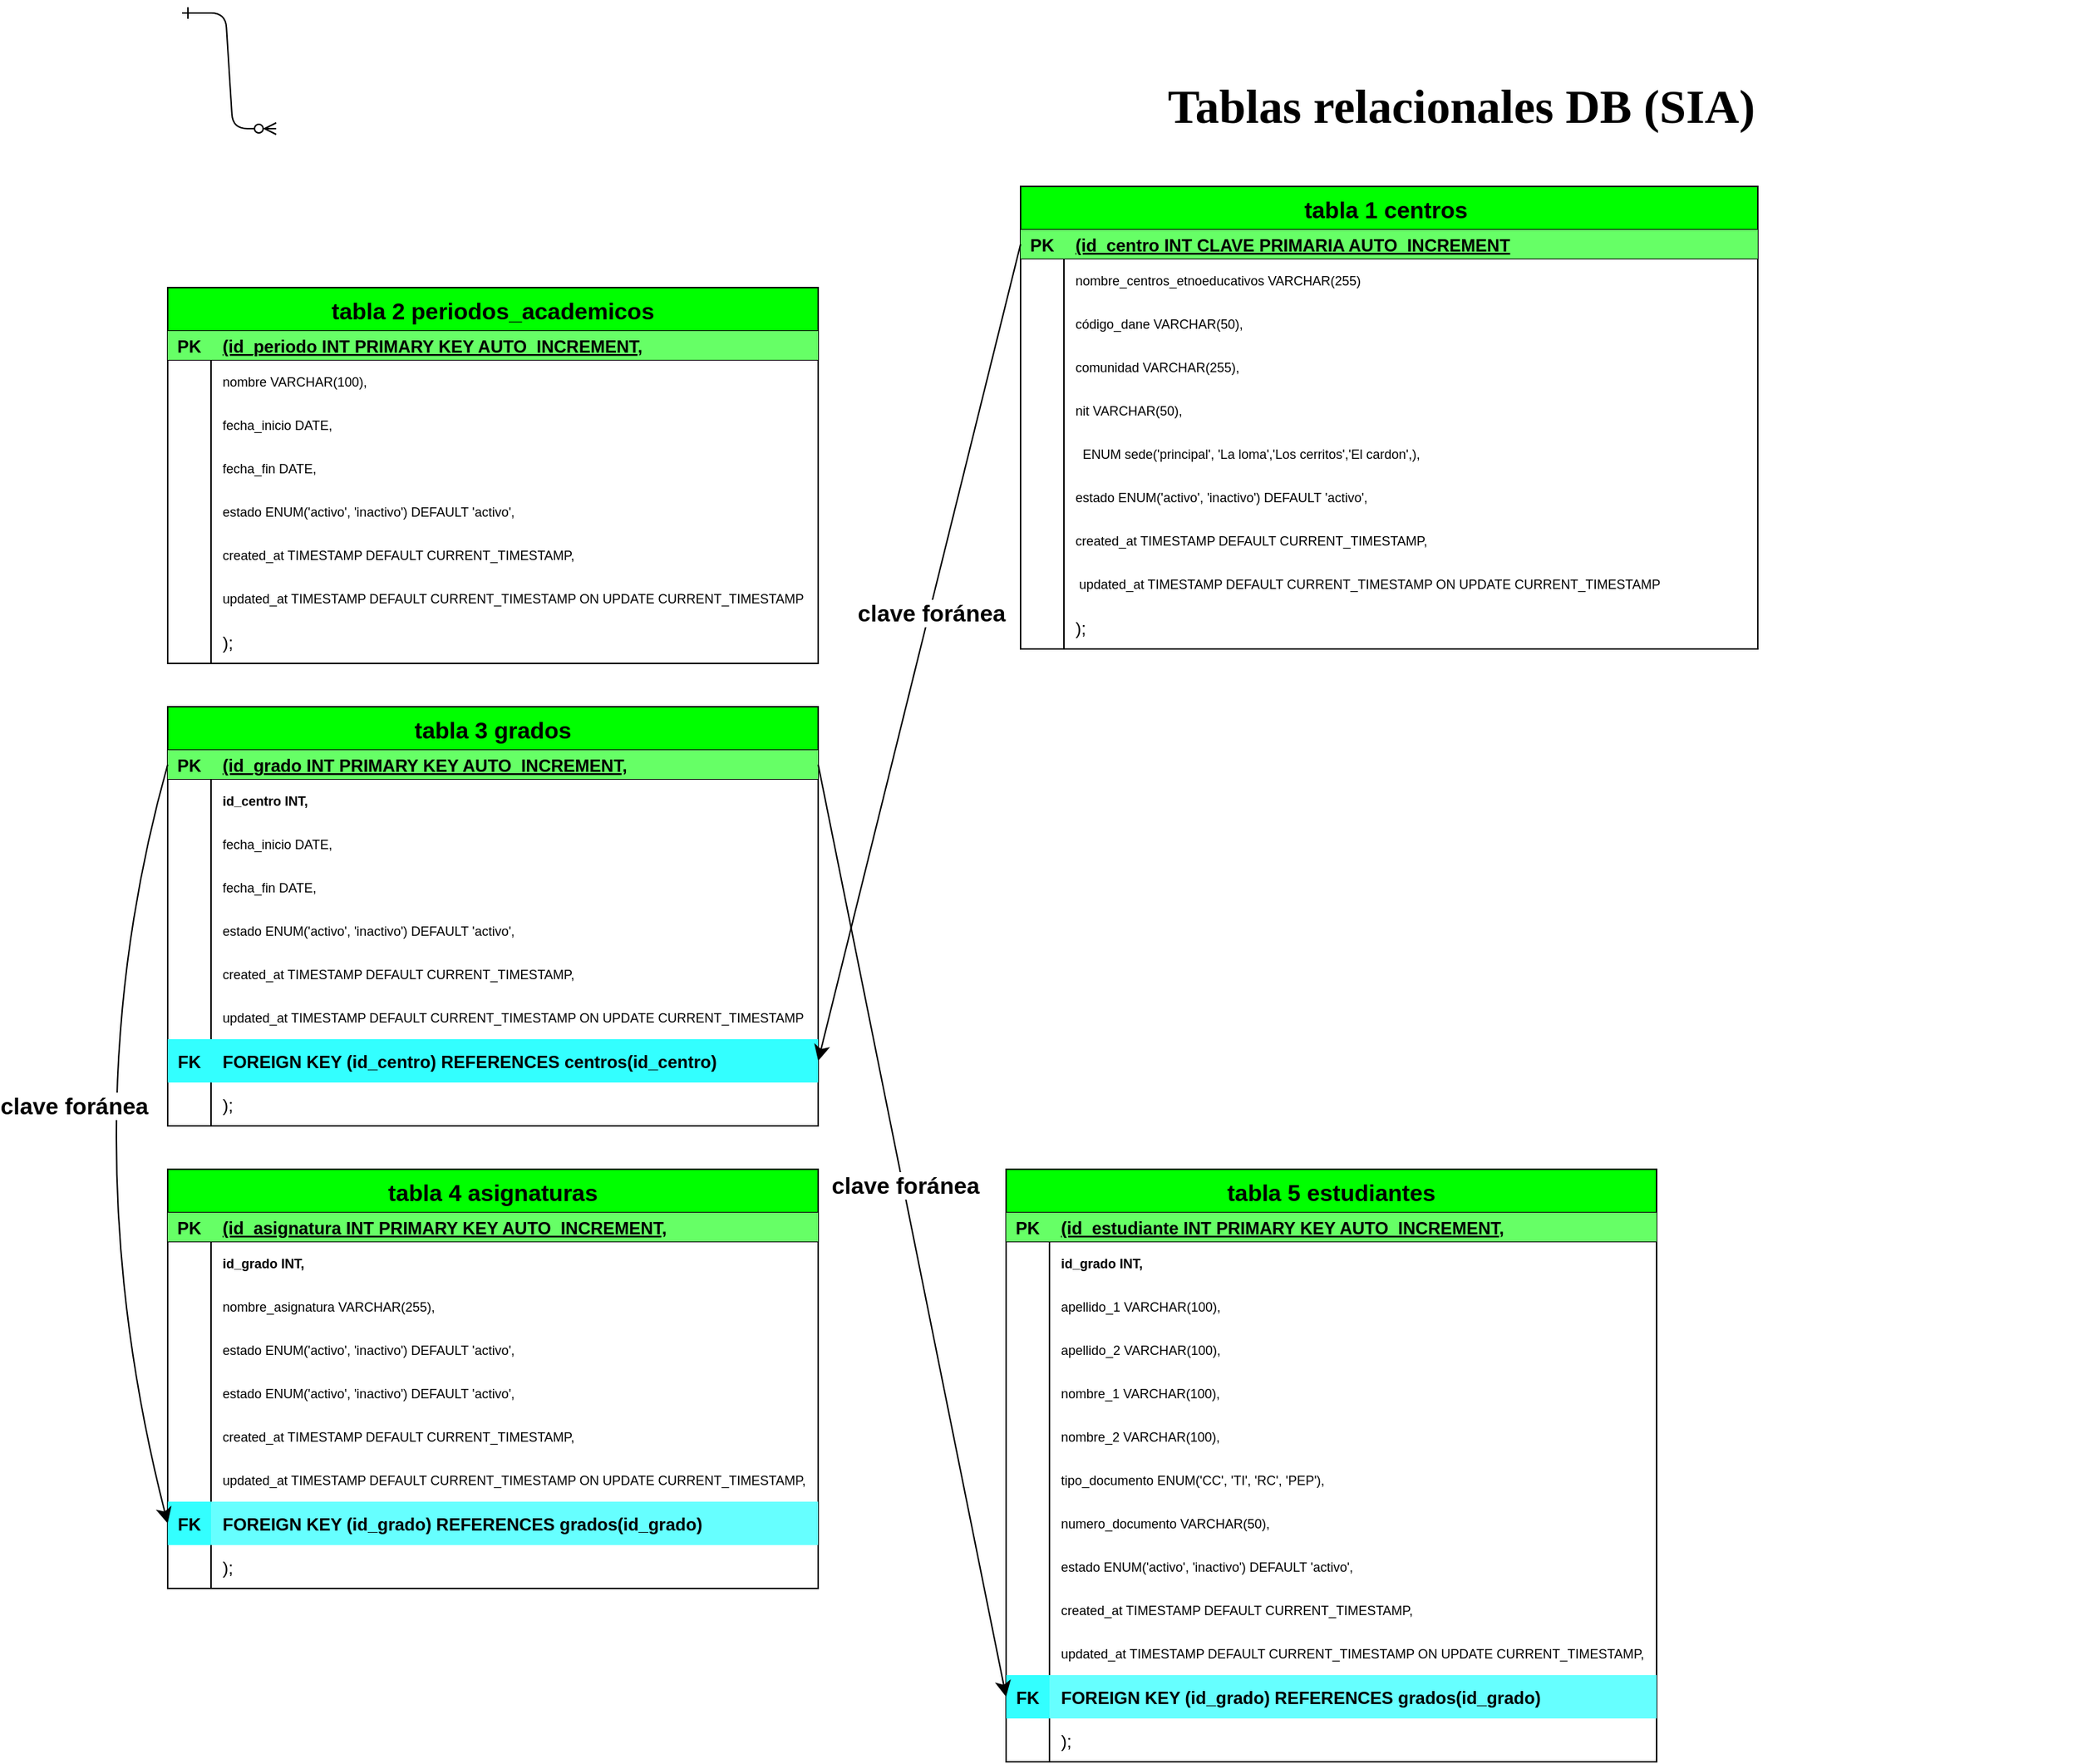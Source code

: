<mxfile version="26.0.10">
  <diagram id="R2lEEEUBdFMjLlhIrx00" name="Page-1">
    <mxGraphModel dx="2764" dy="1795" grid="1" gridSize="10" guides="1" tooltips="1" connect="1" arrows="1" fold="1" page="1" pageScale="1" pageWidth="1600" pageHeight="1200" math="0" shadow="0" extFonts="Permanent Marker^https://fonts.googleapis.com/css?family=Permanent+Marker">
      <root>
        <mxCell id="0" />
        <mxCell id="1" parent="0" />
        <mxCell id="C-vyLk0tnHw3VtMMgP7b-2" value="tabla 1 centros " style="shape=table;startSize=30;container=1;collapsible=1;childLayout=tableLayout;fixedRows=1;rowLines=0;fontStyle=1;align=center;resizeLast=1;fillColor=#00FF00;fontSize=16;" parent="1" vertex="1">
          <mxGeometry x="660" y="-1000" width="510" height="320" as="geometry" />
        </mxCell>
        <mxCell id="C-vyLk0tnHw3VtMMgP7b-3" value="" style="shape=partialRectangle;collapsible=0;dropTarget=0;pointerEvents=0;fillColor=none;points=[[0,0.5],[1,0.5]];portConstraint=eastwest;top=0;left=0;right=0;bottom=1;" parent="C-vyLk0tnHw3VtMMgP7b-2" vertex="1">
          <mxGeometry y="30" width="510" height="20" as="geometry" />
        </mxCell>
        <mxCell id="C-vyLk0tnHw3VtMMgP7b-4" value="PK" style="shape=partialRectangle;overflow=hidden;connectable=0;fillColor=#66FF66;top=0;left=0;bottom=0;right=0;fontStyle=1;" parent="C-vyLk0tnHw3VtMMgP7b-3" vertex="1">
          <mxGeometry width="30" height="20" as="geometry">
            <mxRectangle width="30" height="20" as="alternateBounds" />
          </mxGeometry>
        </mxCell>
        <mxCell id="C-vyLk0tnHw3VtMMgP7b-5" value="(id_centro INT CLAVE PRIMARIA AUTO_INCREMENT" style="shape=partialRectangle;overflow=hidden;connectable=0;fillColor=#66FF66;top=0;left=0;bottom=0;right=0;align=left;spacingLeft=6;fontStyle=5;fontSize=12;" parent="C-vyLk0tnHw3VtMMgP7b-3" vertex="1">
          <mxGeometry x="30" width="480" height="20" as="geometry">
            <mxRectangle width="480" height="20" as="alternateBounds" />
          </mxGeometry>
        </mxCell>
        <mxCell id="C-vyLk0tnHw3VtMMgP7b-6" value="" style="shape=partialRectangle;collapsible=0;dropTarget=0;pointerEvents=0;fillColor=none;points=[[0,0.5],[1,0.5]];portConstraint=eastwest;top=0;left=0;right=0;bottom=0;" parent="C-vyLk0tnHw3VtMMgP7b-2" vertex="1">
          <mxGeometry y="50" width="510" height="30" as="geometry" />
        </mxCell>
        <mxCell id="C-vyLk0tnHw3VtMMgP7b-7" value="" style="shape=partialRectangle;overflow=hidden;connectable=0;fillColor=none;top=0;left=0;bottom=0;right=0;" parent="C-vyLk0tnHw3VtMMgP7b-6" vertex="1">
          <mxGeometry width="30" height="30" as="geometry">
            <mxRectangle width="30" height="30" as="alternateBounds" />
          </mxGeometry>
        </mxCell>
        <mxCell id="C-vyLk0tnHw3VtMMgP7b-8" value="nombre_centros_etnoeducativos VARCHAR(255)" style="shape=partialRectangle;overflow=hidden;connectable=0;fillColor=none;top=0;left=0;bottom=0;right=0;align=left;spacingLeft=6;fontSize=9;" parent="C-vyLk0tnHw3VtMMgP7b-6" vertex="1">
          <mxGeometry x="30" width="480" height="30" as="geometry">
            <mxRectangle width="480" height="30" as="alternateBounds" />
          </mxGeometry>
        </mxCell>
        <mxCell id="C-vyLk0tnHw3VtMMgP7b-9" value="" style="shape=partialRectangle;collapsible=0;dropTarget=0;pointerEvents=0;fillColor=none;points=[[0,0.5],[1,0.5]];portConstraint=eastwest;top=0;left=0;right=0;bottom=0;" parent="C-vyLk0tnHw3VtMMgP7b-2" vertex="1">
          <mxGeometry y="80" width="510" height="30" as="geometry" />
        </mxCell>
        <mxCell id="C-vyLk0tnHw3VtMMgP7b-10" value="" style="shape=partialRectangle;overflow=hidden;connectable=0;fillColor=none;top=0;left=0;bottom=0;right=0;" parent="C-vyLk0tnHw3VtMMgP7b-9" vertex="1">
          <mxGeometry width="30" height="30" as="geometry">
            <mxRectangle width="30" height="30" as="alternateBounds" />
          </mxGeometry>
        </mxCell>
        <mxCell id="C-vyLk0tnHw3VtMMgP7b-11" value="código_dane VARCHAR(50)," style="shape=partialRectangle;overflow=hidden;connectable=0;fillColor=none;top=0;left=0;bottom=0;right=0;align=left;spacingLeft=6;fontSize=9;" parent="C-vyLk0tnHw3VtMMgP7b-9" vertex="1">
          <mxGeometry x="30" width="480" height="30" as="geometry">
            <mxRectangle width="480" height="30" as="alternateBounds" />
          </mxGeometry>
        </mxCell>
        <mxCell id="NoBx2cW54jUseg5PgKrj-10" value="" style="shape=partialRectangle;collapsible=0;dropTarget=0;pointerEvents=0;fillColor=none;points=[[0,0.5],[1,0.5]];portConstraint=eastwest;top=0;left=0;right=0;bottom=0;" vertex="1" parent="C-vyLk0tnHw3VtMMgP7b-2">
          <mxGeometry y="110" width="510" height="30" as="geometry" />
        </mxCell>
        <mxCell id="NoBx2cW54jUseg5PgKrj-11" value="" style="shape=partialRectangle;overflow=hidden;connectable=0;fillColor=none;top=0;left=0;bottom=0;right=0;" vertex="1" parent="NoBx2cW54jUseg5PgKrj-10">
          <mxGeometry width="30" height="30" as="geometry">
            <mxRectangle width="30" height="30" as="alternateBounds" />
          </mxGeometry>
        </mxCell>
        <mxCell id="NoBx2cW54jUseg5PgKrj-12" value="comunidad VARCHAR(255)," style="shape=partialRectangle;overflow=hidden;connectable=0;fillColor=none;top=0;left=0;bottom=0;right=0;align=left;spacingLeft=6;fontSize=9;" vertex="1" parent="NoBx2cW54jUseg5PgKrj-10">
          <mxGeometry x="30" width="480" height="30" as="geometry">
            <mxRectangle width="480" height="30" as="alternateBounds" />
          </mxGeometry>
        </mxCell>
        <mxCell id="NoBx2cW54jUseg5PgKrj-35" value="" style="shape=partialRectangle;collapsible=0;dropTarget=0;pointerEvents=0;fillColor=none;points=[[0,0.5],[1,0.5]];portConstraint=eastwest;top=0;left=0;right=0;bottom=0;" vertex="1" parent="C-vyLk0tnHw3VtMMgP7b-2">
          <mxGeometry y="140" width="510" height="30" as="geometry" />
        </mxCell>
        <mxCell id="NoBx2cW54jUseg5PgKrj-36" value="" style="shape=partialRectangle;overflow=hidden;connectable=0;fillColor=none;top=0;left=0;bottom=0;right=0;" vertex="1" parent="NoBx2cW54jUseg5PgKrj-35">
          <mxGeometry width="30" height="30" as="geometry">
            <mxRectangle width="30" height="30" as="alternateBounds" />
          </mxGeometry>
        </mxCell>
        <mxCell id="NoBx2cW54jUseg5PgKrj-37" value="nit VARCHAR(50)," style="shape=partialRectangle;overflow=hidden;connectable=0;fillColor=none;top=0;left=0;bottom=0;right=0;align=left;spacingLeft=6;fontSize=9;" vertex="1" parent="NoBx2cW54jUseg5PgKrj-35">
          <mxGeometry x="30" width="480" height="30" as="geometry">
            <mxRectangle width="480" height="30" as="alternateBounds" />
          </mxGeometry>
        </mxCell>
        <mxCell id="NoBx2cW54jUseg5PgKrj-38" value="" style="shape=partialRectangle;collapsible=0;dropTarget=0;pointerEvents=0;fillColor=none;points=[[0,0.5],[1,0.5]];portConstraint=eastwest;top=0;left=0;right=0;bottom=0;" vertex="1" parent="C-vyLk0tnHw3VtMMgP7b-2">
          <mxGeometry y="170" width="510" height="30" as="geometry" />
        </mxCell>
        <mxCell id="NoBx2cW54jUseg5PgKrj-39" value="" style="shape=partialRectangle;overflow=hidden;connectable=0;fillColor=none;top=0;left=0;bottom=0;right=0;" vertex="1" parent="NoBx2cW54jUseg5PgKrj-38">
          <mxGeometry width="30" height="30" as="geometry">
            <mxRectangle width="30" height="30" as="alternateBounds" />
          </mxGeometry>
        </mxCell>
        <mxCell id="NoBx2cW54jUseg5PgKrj-40" value="  ENUM sede(&#39;principal&#39;, &#39;La loma&#39;,&#39;Los cerritos&#39;,&#39;El cardon&#39;,)," style="shape=partialRectangle;overflow=hidden;connectable=0;fillColor=none;top=0;left=0;bottom=0;right=0;align=left;spacingLeft=6;fontSize=9;" vertex="1" parent="NoBx2cW54jUseg5PgKrj-38">
          <mxGeometry x="30" width="480" height="30" as="geometry">
            <mxRectangle width="480" height="30" as="alternateBounds" />
          </mxGeometry>
        </mxCell>
        <mxCell id="NoBx2cW54jUseg5PgKrj-69" value="" style="shape=partialRectangle;collapsible=0;dropTarget=0;pointerEvents=0;fillColor=none;points=[[0,0.5],[1,0.5]];portConstraint=eastwest;top=0;left=0;right=0;bottom=0;" vertex="1" parent="C-vyLk0tnHw3VtMMgP7b-2">
          <mxGeometry y="200" width="510" height="30" as="geometry" />
        </mxCell>
        <mxCell id="NoBx2cW54jUseg5PgKrj-70" value="" style="shape=partialRectangle;overflow=hidden;connectable=0;fillColor=none;top=0;left=0;bottom=0;right=0;" vertex="1" parent="NoBx2cW54jUseg5PgKrj-69">
          <mxGeometry width="30" height="30" as="geometry">
            <mxRectangle width="30" height="30" as="alternateBounds" />
          </mxGeometry>
        </mxCell>
        <mxCell id="NoBx2cW54jUseg5PgKrj-71" value="estado ENUM(&#39;activo&#39;, &#39;inactivo&#39;) DEFAULT &#39;activo&#39;," style="shape=partialRectangle;overflow=hidden;connectable=0;fillColor=none;top=0;left=0;bottom=0;right=0;align=left;spacingLeft=6;fontSize=9;" vertex="1" parent="NoBx2cW54jUseg5PgKrj-69">
          <mxGeometry x="30" width="480" height="30" as="geometry">
            <mxRectangle width="480" height="30" as="alternateBounds" />
          </mxGeometry>
        </mxCell>
        <mxCell id="NoBx2cW54jUseg5PgKrj-72" value="" style="shape=partialRectangle;collapsible=0;dropTarget=0;pointerEvents=0;fillColor=none;points=[[0,0.5],[1,0.5]];portConstraint=eastwest;top=0;left=0;right=0;bottom=0;" vertex="1" parent="C-vyLk0tnHw3VtMMgP7b-2">
          <mxGeometry y="230" width="510" height="30" as="geometry" />
        </mxCell>
        <mxCell id="NoBx2cW54jUseg5PgKrj-73" value="" style="shape=partialRectangle;overflow=hidden;connectable=0;fillColor=none;top=0;left=0;bottom=0;right=0;" vertex="1" parent="NoBx2cW54jUseg5PgKrj-72">
          <mxGeometry width="30" height="30" as="geometry">
            <mxRectangle width="30" height="30" as="alternateBounds" />
          </mxGeometry>
        </mxCell>
        <mxCell id="NoBx2cW54jUseg5PgKrj-74" value="created_at TIMESTAMP DEFAULT CURRENT_TIMESTAMP," style="shape=partialRectangle;overflow=hidden;connectable=0;fillColor=none;top=0;left=0;bottom=0;right=0;align=left;spacingLeft=6;fontSize=9;" vertex="1" parent="NoBx2cW54jUseg5PgKrj-72">
          <mxGeometry x="30" width="480" height="30" as="geometry">
            <mxRectangle width="480" height="30" as="alternateBounds" />
          </mxGeometry>
        </mxCell>
        <mxCell id="NoBx2cW54jUseg5PgKrj-100" value="" style="shape=partialRectangle;collapsible=0;dropTarget=0;pointerEvents=0;fillColor=none;points=[[0,0.5],[1,0.5]];portConstraint=eastwest;top=0;left=0;right=0;bottom=0;" vertex="1" parent="C-vyLk0tnHw3VtMMgP7b-2">
          <mxGeometry y="260" width="510" height="30" as="geometry" />
        </mxCell>
        <mxCell id="NoBx2cW54jUseg5PgKrj-101" value="" style="shape=partialRectangle;overflow=hidden;connectable=0;fillColor=none;top=0;left=0;bottom=0;right=0;" vertex="1" parent="NoBx2cW54jUseg5PgKrj-100">
          <mxGeometry width="30" height="30" as="geometry">
            <mxRectangle width="30" height="30" as="alternateBounds" />
          </mxGeometry>
        </mxCell>
        <mxCell id="NoBx2cW54jUseg5PgKrj-102" value=" updated_at TIMESTAMP DEFAULT CURRENT_TIMESTAMP ON UPDATE CURRENT_TIMESTAMP" style="shape=partialRectangle;overflow=hidden;connectable=0;fillColor=none;top=0;left=0;bottom=0;right=0;align=left;spacingLeft=6;fontSize=9;" vertex="1" parent="NoBx2cW54jUseg5PgKrj-100">
          <mxGeometry x="30" width="480" height="30" as="geometry">
            <mxRectangle width="480" height="30" as="alternateBounds" />
          </mxGeometry>
        </mxCell>
        <mxCell id="NoBx2cW54jUseg5PgKrj-103" value="" style="shape=partialRectangle;collapsible=0;dropTarget=0;pointerEvents=0;fillColor=none;points=[[0,0.5],[1,0.5]];portConstraint=eastwest;top=0;left=0;right=0;bottom=0;" vertex="1" parent="C-vyLk0tnHw3VtMMgP7b-2">
          <mxGeometry y="290" width="510" height="30" as="geometry" />
        </mxCell>
        <mxCell id="NoBx2cW54jUseg5PgKrj-104" value="" style="shape=partialRectangle;overflow=hidden;connectable=0;fillColor=none;top=0;left=0;bottom=0;right=0;" vertex="1" parent="NoBx2cW54jUseg5PgKrj-103">
          <mxGeometry width="30" height="30" as="geometry">
            <mxRectangle width="30" height="30" as="alternateBounds" />
          </mxGeometry>
        </mxCell>
        <mxCell id="NoBx2cW54jUseg5PgKrj-105" value=");" style="shape=partialRectangle;overflow=hidden;connectable=0;fillColor=none;top=0;left=0;bottom=0;right=0;align=left;spacingLeft=6;" vertex="1" parent="NoBx2cW54jUseg5PgKrj-103">
          <mxGeometry x="30" width="480" height="30" as="geometry">
            <mxRectangle width="480" height="30" as="alternateBounds" />
          </mxGeometry>
        </mxCell>
        <mxCell id="O3pkYDSwcGxi5RcwleLZ-1" value="&lt;b&gt;&lt;font face=&quot;Times New Roman&quot; style=&quot;font-size: 33px;&quot;&gt;Tablas relacionales DB (SIA)&lt;/font&gt;&lt;/b&gt;" style="text;html=1;align=center;verticalAlign=middle;whiteSpace=wrap;rounded=0;" parent="1" vertex="1">
          <mxGeometry x="540" y="-1070" width="850" height="30" as="geometry" />
        </mxCell>
        <mxCell id="NoBx2cW54jUseg5PgKrj-106" value="tabla 2 periodos_academicos" style="shape=table;startSize=30;container=1;collapsible=1;childLayout=tableLayout;fixedRows=1;rowLines=0;fontStyle=1;align=center;resizeLast=1;fillColor=#00FF00;fontSize=16;" vertex="1" parent="1">
          <mxGeometry x="70" y="-930" width="450" height="260" as="geometry" />
        </mxCell>
        <mxCell id="NoBx2cW54jUseg5PgKrj-107" value="" style="shape=partialRectangle;collapsible=0;dropTarget=0;pointerEvents=0;fillColor=none;points=[[0,0.5],[1,0.5]];portConstraint=eastwest;top=0;left=0;right=0;bottom=1;" vertex="1" parent="NoBx2cW54jUseg5PgKrj-106">
          <mxGeometry y="30" width="450" height="20" as="geometry" />
        </mxCell>
        <mxCell id="NoBx2cW54jUseg5PgKrj-108" value="PK" style="shape=partialRectangle;overflow=hidden;connectable=0;fillColor=#66FF66;top=0;left=0;bottom=0;right=0;fontStyle=1;" vertex="1" parent="NoBx2cW54jUseg5PgKrj-107">
          <mxGeometry width="30" height="20" as="geometry">
            <mxRectangle width="30" height="20" as="alternateBounds" />
          </mxGeometry>
        </mxCell>
        <mxCell id="NoBx2cW54jUseg5PgKrj-109" value="(id_periodo INT PRIMARY KEY AUTO_INCREMENT," style="shape=partialRectangle;overflow=hidden;connectable=0;fillColor=#66FF66;top=0;left=0;bottom=0;right=0;align=left;spacingLeft=6;fontStyle=5;fontSize=12;" vertex="1" parent="NoBx2cW54jUseg5PgKrj-107">
          <mxGeometry x="30" width="420" height="20" as="geometry">
            <mxRectangle width="420" height="20" as="alternateBounds" />
          </mxGeometry>
        </mxCell>
        <mxCell id="NoBx2cW54jUseg5PgKrj-110" value="" style="shape=partialRectangle;collapsible=0;dropTarget=0;pointerEvents=0;fillColor=none;points=[[0,0.5],[1,0.5]];portConstraint=eastwest;top=0;left=0;right=0;bottom=0;" vertex="1" parent="NoBx2cW54jUseg5PgKrj-106">
          <mxGeometry y="50" width="450" height="30" as="geometry" />
        </mxCell>
        <mxCell id="NoBx2cW54jUseg5PgKrj-111" value="" style="shape=partialRectangle;overflow=hidden;connectable=0;fillColor=none;top=0;left=0;bottom=0;right=0;" vertex="1" parent="NoBx2cW54jUseg5PgKrj-110">
          <mxGeometry width="30" height="30" as="geometry">
            <mxRectangle width="30" height="30" as="alternateBounds" />
          </mxGeometry>
        </mxCell>
        <mxCell id="NoBx2cW54jUseg5PgKrj-112" value="nombre VARCHAR(100)," style="shape=partialRectangle;overflow=hidden;connectable=0;fillColor=none;top=0;left=0;bottom=0;right=0;align=left;spacingLeft=6;fontSize=9;" vertex="1" parent="NoBx2cW54jUseg5PgKrj-110">
          <mxGeometry x="30" width="420" height="30" as="geometry">
            <mxRectangle width="420" height="30" as="alternateBounds" />
          </mxGeometry>
        </mxCell>
        <mxCell id="NoBx2cW54jUseg5PgKrj-113" value="" style="shape=partialRectangle;collapsible=0;dropTarget=0;pointerEvents=0;fillColor=none;points=[[0,0.5],[1,0.5]];portConstraint=eastwest;top=0;left=0;right=0;bottom=0;" vertex="1" parent="NoBx2cW54jUseg5PgKrj-106">
          <mxGeometry y="80" width="450" height="30" as="geometry" />
        </mxCell>
        <mxCell id="NoBx2cW54jUseg5PgKrj-114" value="" style="shape=partialRectangle;overflow=hidden;connectable=0;fillColor=none;top=0;left=0;bottom=0;right=0;" vertex="1" parent="NoBx2cW54jUseg5PgKrj-113">
          <mxGeometry width="30" height="30" as="geometry">
            <mxRectangle width="30" height="30" as="alternateBounds" />
          </mxGeometry>
        </mxCell>
        <mxCell id="NoBx2cW54jUseg5PgKrj-115" value="fecha_inicio DATE," style="shape=partialRectangle;overflow=hidden;connectable=0;fillColor=none;top=0;left=0;bottom=0;right=0;align=left;spacingLeft=6;fontSize=9;" vertex="1" parent="NoBx2cW54jUseg5PgKrj-113">
          <mxGeometry x="30" width="420" height="30" as="geometry">
            <mxRectangle width="420" height="30" as="alternateBounds" />
          </mxGeometry>
        </mxCell>
        <mxCell id="NoBx2cW54jUseg5PgKrj-116" value="" style="shape=partialRectangle;collapsible=0;dropTarget=0;pointerEvents=0;fillColor=none;points=[[0,0.5],[1,0.5]];portConstraint=eastwest;top=0;left=0;right=0;bottom=0;" vertex="1" parent="NoBx2cW54jUseg5PgKrj-106">
          <mxGeometry y="110" width="450" height="30" as="geometry" />
        </mxCell>
        <mxCell id="NoBx2cW54jUseg5PgKrj-117" value="" style="shape=partialRectangle;overflow=hidden;connectable=0;fillColor=none;top=0;left=0;bottom=0;right=0;" vertex="1" parent="NoBx2cW54jUseg5PgKrj-116">
          <mxGeometry width="30" height="30" as="geometry">
            <mxRectangle width="30" height="30" as="alternateBounds" />
          </mxGeometry>
        </mxCell>
        <mxCell id="NoBx2cW54jUseg5PgKrj-118" value="fecha_fin DATE," style="shape=partialRectangle;overflow=hidden;connectable=0;fillColor=none;top=0;left=0;bottom=0;right=0;align=left;spacingLeft=6;fontSize=9;" vertex="1" parent="NoBx2cW54jUseg5PgKrj-116">
          <mxGeometry x="30" width="420" height="30" as="geometry">
            <mxRectangle width="420" height="30" as="alternateBounds" />
          </mxGeometry>
        </mxCell>
        <mxCell id="NoBx2cW54jUseg5PgKrj-119" value="" style="shape=partialRectangle;collapsible=0;dropTarget=0;pointerEvents=0;fillColor=none;points=[[0,0.5],[1,0.5]];portConstraint=eastwest;top=0;left=0;right=0;bottom=0;" vertex="1" parent="NoBx2cW54jUseg5PgKrj-106">
          <mxGeometry y="140" width="450" height="30" as="geometry" />
        </mxCell>
        <mxCell id="NoBx2cW54jUseg5PgKrj-120" value="" style="shape=partialRectangle;overflow=hidden;connectable=0;fillColor=none;top=0;left=0;bottom=0;right=0;" vertex="1" parent="NoBx2cW54jUseg5PgKrj-119">
          <mxGeometry width="30" height="30" as="geometry">
            <mxRectangle width="30" height="30" as="alternateBounds" />
          </mxGeometry>
        </mxCell>
        <mxCell id="NoBx2cW54jUseg5PgKrj-121" value="estado ENUM(&#39;activo&#39;, &#39;inactivo&#39;) DEFAULT &#39;activo&#39;," style="shape=partialRectangle;overflow=hidden;connectable=0;fillColor=none;top=0;left=0;bottom=0;right=0;align=left;spacingLeft=6;fontSize=9;" vertex="1" parent="NoBx2cW54jUseg5PgKrj-119">
          <mxGeometry x="30" width="420" height="30" as="geometry">
            <mxRectangle width="420" height="30" as="alternateBounds" />
          </mxGeometry>
        </mxCell>
        <mxCell id="NoBx2cW54jUseg5PgKrj-122" value="" style="shape=partialRectangle;collapsible=0;dropTarget=0;pointerEvents=0;fillColor=none;points=[[0,0.5],[1,0.5]];portConstraint=eastwest;top=0;left=0;right=0;bottom=0;" vertex="1" parent="NoBx2cW54jUseg5PgKrj-106">
          <mxGeometry y="170" width="450" height="30" as="geometry" />
        </mxCell>
        <mxCell id="NoBx2cW54jUseg5PgKrj-123" value="" style="shape=partialRectangle;overflow=hidden;connectable=0;fillColor=none;top=0;left=0;bottom=0;right=0;" vertex="1" parent="NoBx2cW54jUseg5PgKrj-122">
          <mxGeometry width="30" height="30" as="geometry">
            <mxRectangle width="30" height="30" as="alternateBounds" />
          </mxGeometry>
        </mxCell>
        <mxCell id="NoBx2cW54jUseg5PgKrj-124" value="created_at TIMESTAMP DEFAULT CURRENT_TIMESTAMP," style="shape=partialRectangle;overflow=hidden;connectable=0;fillColor=none;top=0;left=0;bottom=0;right=0;align=left;spacingLeft=6;fontSize=9;" vertex="1" parent="NoBx2cW54jUseg5PgKrj-122">
          <mxGeometry x="30" width="420" height="30" as="geometry">
            <mxRectangle width="420" height="30" as="alternateBounds" />
          </mxGeometry>
        </mxCell>
        <mxCell id="NoBx2cW54jUseg5PgKrj-125" value="" style="shape=partialRectangle;collapsible=0;dropTarget=0;pointerEvents=0;fillColor=none;points=[[0,0.5],[1,0.5]];portConstraint=eastwest;top=0;left=0;right=0;bottom=0;" vertex="1" parent="NoBx2cW54jUseg5PgKrj-106">
          <mxGeometry y="200" width="450" height="30" as="geometry" />
        </mxCell>
        <mxCell id="NoBx2cW54jUseg5PgKrj-126" value="" style="shape=partialRectangle;overflow=hidden;connectable=0;fillColor=none;top=0;left=0;bottom=0;right=0;" vertex="1" parent="NoBx2cW54jUseg5PgKrj-125">
          <mxGeometry width="30" height="30" as="geometry">
            <mxRectangle width="30" height="30" as="alternateBounds" />
          </mxGeometry>
        </mxCell>
        <mxCell id="NoBx2cW54jUseg5PgKrj-127" value="updated_at TIMESTAMP DEFAULT CURRENT_TIMESTAMP ON UPDATE CURRENT_TIMESTAMP" style="shape=partialRectangle;overflow=hidden;connectable=0;fillColor=none;top=0;left=0;bottom=0;right=0;align=left;spacingLeft=6;fontSize=9;" vertex="1" parent="NoBx2cW54jUseg5PgKrj-125">
          <mxGeometry x="30" width="420" height="30" as="geometry">
            <mxRectangle width="420" height="30" as="alternateBounds" />
          </mxGeometry>
        </mxCell>
        <mxCell id="NoBx2cW54jUseg5PgKrj-134" value="" style="shape=partialRectangle;collapsible=0;dropTarget=0;pointerEvents=0;fillColor=none;points=[[0,0.5],[1,0.5]];portConstraint=eastwest;top=0;left=0;right=0;bottom=0;" vertex="1" parent="NoBx2cW54jUseg5PgKrj-106">
          <mxGeometry y="230" width="450" height="30" as="geometry" />
        </mxCell>
        <mxCell id="NoBx2cW54jUseg5PgKrj-135" value="" style="shape=partialRectangle;overflow=hidden;connectable=0;fillColor=none;top=0;left=0;bottom=0;right=0;" vertex="1" parent="NoBx2cW54jUseg5PgKrj-134">
          <mxGeometry width="30" height="30" as="geometry">
            <mxRectangle width="30" height="30" as="alternateBounds" />
          </mxGeometry>
        </mxCell>
        <mxCell id="NoBx2cW54jUseg5PgKrj-136" value=");" style="shape=partialRectangle;overflow=hidden;connectable=0;fillColor=none;top=0;left=0;bottom=0;right=0;align=left;spacingLeft=6;" vertex="1" parent="NoBx2cW54jUseg5PgKrj-134">
          <mxGeometry x="30" width="420" height="30" as="geometry">
            <mxRectangle width="420" height="30" as="alternateBounds" />
          </mxGeometry>
        </mxCell>
        <mxCell id="NoBx2cW54jUseg5PgKrj-144" style="edgeStyle=entityRelationEdgeStyle;endArrow=ERzeroToMany;startArrow=ERone;endFill=1;startFill=0;" edge="1" parent="1">
          <mxGeometry relative="1" as="geometry">
            <mxPoint x="80" y="-1120" as="sourcePoint" />
            <mxPoint x="145.05" y="-1040" as="targetPoint" />
            <Array as="points">
              <mxPoint x="35.05" y="-1149.13" />
              <mxPoint x="-74.95" y="-1009.13" />
              <mxPoint x="-24.95" y="-1079.13" />
              <mxPoint x="-24.95" y="-1059.13" />
              <mxPoint x="-24.95" y="-1119.13" />
              <mxPoint x="-84.95" y="-949.43" />
            </Array>
          </mxGeometry>
        </mxCell>
        <mxCell id="NoBx2cW54jUseg5PgKrj-149" value="tabla 3 grados" style="shape=table;startSize=30;container=1;collapsible=1;childLayout=tableLayout;fixedRows=1;rowLines=0;fontStyle=1;align=center;resizeLast=1;fillColor=#00FF00;fontSize=16;" vertex="1" parent="1">
          <mxGeometry x="70" y="-640" width="450" height="290" as="geometry" />
        </mxCell>
        <mxCell id="NoBx2cW54jUseg5PgKrj-150" value="" style="shape=partialRectangle;collapsible=0;dropTarget=0;pointerEvents=0;fillColor=none;points=[[0,0.5],[1,0.5]];portConstraint=eastwest;top=0;left=0;right=0;bottom=1;" vertex="1" parent="NoBx2cW54jUseg5PgKrj-149">
          <mxGeometry y="30" width="450" height="20" as="geometry" />
        </mxCell>
        <mxCell id="NoBx2cW54jUseg5PgKrj-151" value="PK" style="shape=partialRectangle;overflow=hidden;connectable=0;fillColor=#66FF66;top=0;left=0;bottom=0;right=0;fontStyle=1;" vertex="1" parent="NoBx2cW54jUseg5PgKrj-150">
          <mxGeometry width="30" height="20" as="geometry">
            <mxRectangle width="30" height="20" as="alternateBounds" />
          </mxGeometry>
        </mxCell>
        <mxCell id="NoBx2cW54jUseg5PgKrj-152" value="(id_grado INT PRIMARY KEY AUTO_INCREMENT," style="shape=partialRectangle;overflow=hidden;connectable=0;fillColor=#66FF66;top=0;left=0;bottom=0;right=0;align=left;spacingLeft=6;fontStyle=5;fontSize=12;" vertex="1" parent="NoBx2cW54jUseg5PgKrj-150">
          <mxGeometry x="30" width="420" height="20" as="geometry">
            <mxRectangle width="420" height="20" as="alternateBounds" />
          </mxGeometry>
        </mxCell>
        <mxCell id="NoBx2cW54jUseg5PgKrj-153" value="" style="shape=partialRectangle;collapsible=0;dropTarget=0;pointerEvents=0;fillColor=none;points=[[0,0.5],[1,0.5]];portConstraint=eastwest;top=0;left=0;right=0;bottom=0;" vertex="1" parent="NoBx2cW54jUseg5PgKrj-149">
          <mxGeometry y="50" width="450" height="30" as="geometry" />
        </mxCell>
        <mxCell id="NoBx2cW54jUseg5PgKrj-154" value="" style="shape=partialRectangle;overflow=hidden;connectable=0;fillColor=none;top=0;left=0;bottom=0;right=0;strokeColor=#000000;fontStyle=1" vertex="1" parent="NoBx2cW54jUseg5PgKrj-153">
          <mxGeometry width="30" height="30" as="geometry">
            <mxRectangle width="30" height="30" as="alternateBounds" />
          </mxGeometry>
        </mxCell>
        <mxCell id="NoBx2cW54jUseg5PgKrj-155" value="id_centro INT," style="shape=partialRectangle;overflow=hidden;connectable=0;fillColor=none;top=0;left=0;bottom=0;right=0;align=left;spacingLeft=6;fontSize=9;fontStyle=1" vertex="1" parent="NoBx2cW54jUseg5PgKrj-153">
          <mxGeometry x="30" width="420" height="30" as="geometry">
            <mxRectangle width="420" height="30" as="alternateBounds" />
          </mxGeometry>
        </mxCell>
        <mxCell id="NoBx2cW54jUseg5PgKrj-156" value="" style="shape=partialRectangle;collapsible=0;dropTarget=0;pointerEvents=0;fillColor=none;points=[[0,0.5],[1,0.5]];portConstraint=eastwest;top=0;left=0;right=0;bottom=0;" vertex="1" parent="NoBx2cW54jUseg5PgKrj-149">
          <mxGeometry y="80" width="450" height="30" as="geometry" />
        </mxCell>
        <mxCell id="NoBx2cW54jUseg5PgKrj-157" value="" style="shape=partialRectangle;overflow=hidden;connectable=0;fillColor=none;top=0;left=0;bottom=0;right=0;" vertex="1" parent="NoBx2cW54jUseg5PgKrj-156">
          <mxGeometry width="30" height="30" as="geometry">
            <mxRectangle width="30" height="30" as="alternateBounds" />
          </mxGeometry>
        </mxCell>
        <mxCell id="NoBx2cW54jUseg5PgKrj-158" value="fecha_inicio DATE," style="shape=partialRectangle;overflow=hidden;connectable=0;fillColor=none;top=0;left=0;bottom=0;right=0;align=left;spacingLeft=6;fontSize=9;" vertex="1" parent="NoBx2cW54jUseg5PgKrj-156">
          <mxGeometry x="30" width="420" height="30" as="geometry">
            <mxRectangle width="420" height="30" as="alternateBounds" />
          </mxGeometry>
        </mxCell>
        <mxCell id="NoBx2cW54jUseg5PgKrj-159" value="" style="shape=partialRectangle;collapsible=0;dropTarget=0;pointerEvents=0;fillColor=none;points=[[0,0.5],[1,0.5]];portConstraint=eastwest;top=0;left=0;right=0;bottom=0;" vertex="1" parent="NoBx2cW54jUseg5PgKrj-149">
          <mxGeometry y="110" width="450" height="30" as="geometry" />
        </mxCell>
        <mxCell id="NoBx2cW54jUseg5PgKrj-160" value="" style="shape=partialRectangle;overflow=hidden;connectable=0;fillColor=none;top=0;left=0;bottom=0;right=0;" vertex="1" parent="NoBx2cW54jUseg5PgKrj-159">
          <mxGeometry width="30" height="30" as="geometry">
            <mxRectangle width="30" height="30" as="alternateBounds" />
          </mxGeometry>
        </mxCell>
        <mxCell id="NoBx2cW54jUseg5PgKrj-161" value="fecha_fin DATE," style="shape=partialRectangle;overflow=hidden;connectable=0;fillColor=none;top=0;left=0;bottom=0;right=0;align=left;spacingLeft=6;fontSize=9;" vertex="1" parent="NoBx2cW54jUseg5PgKrj-159">
          <mxGeometry x="30" width="420" height="30" as="geometry">
            <mxRectangle width="420" height="30" as="alternateBounds" />
          </mxGeometry>
        </mxCell>
        <mxCell id="NoBx2cW54jUseg5PgKrj-162" value="" style="shape=partialRectangle;collapsible=0;dropTarget=0;pointerEvents=0;fillColor=none;points=[[0,0.5],[1,0.5]];portConstraint=eastwest;top=0;left=0;right=0;bottom=0;" vertex="1" parent="NoBx2cW54jUseg5PgKrj-149">
          <mxGeometry y="140" width="450" height="30" as="geometry" />
        </mxCell>
        <mxCell id="NoBx2cW54jUseg5PgKrj-163" value="" style="shape=partialRectangle;overflow=hidden;connectable=0;fillColor=none;top=0;left=0;bottom=0;right=0;" vertex="1" parent="NoBx2cW54jUseg5PgKrj-162">
          <mxGeometry width="30" height="30" as="geometry">
            <mxRectangle width="30" height="30" as="alternateBounds" />
          </mxGeometry>
        </mxCell>
        <mxCell id="NoBx2cW54jUseg5PgKrj-164" value="estado ENUM(&#39;activo&#39;, &#39;inactivo&#39;) DEFAULT &#39;activo&#39;," style="shape=partialRectangle;overflow=hidden;connectable=0;fillColor=none;top=0;left=0;bottom=0;right=0;align=left;spacingLeft=6;fontSize=9;" vertex="1" parent="NoBx2cW54jUseg5PgKrj-162">
          <mxGeometry x="30" width="420" height="30" as="geometry">
            <mxRectangle width="420" height="30" as="alternateBounds" />
          </mxGeometry>
        </mxCell>
        <mxCell id="NoBx2cW54jUseg5PgKrj-165" value="" style="shape=partialRectangle;collapsible=0;dropTarget=0;pointerEvents=0;fillColor=none;points=[[0,0.5],[1,0.5]];portConstraint=eastwest;top=0;left=0;right=0;bottom=0;" vertex="1" parent="NoBx2cW54jUseg5PgKrj-149">
          <mxGeometry y="170" width="450" height="30" as="geometry" />
        </mxCell>
        <mxCell id="NoBx2cW54jUseg5PgKrj-166" value="" style="shape=partialRectangle;overflow=hidden;connectable=0;fillColor=none;top=0;left=0;bottom=0;right=0;" vertex="1" parent="NoBx2cW54jUseg5PgKrj-165">
          <mxGeometry width="30" height="30" as="geometry">
            <mxRectangle width="30" height="30" as="alternateBounds" />
          </mxGeometry>
        </mxCell>
        <mxCell id="NoBx2cW54jUseg5PgKrj-167" value="created_at TIMESTAMP DEFAULT CURRENT_TIMESTAMP," style="shape=partialRectangle;overflow=hidden;connectable=0;fillColor=none;top=0;left=0;bottom=0;right=0;align=left;spacingLeft=6;fontSize=9;" vertex="1" parent="NoBx2cW54jUseg5PgKrj-165">
          <mxGeometry x="30" width="420" height="30" as="geometry">
            <mxRectangle width="420" height="30" as="alternateBounds" />
          </mxGeometry>
        </mxCell>
        <mxCell id="NoBx2cW54jUseg5PgKrj-168" value="" style="shape=partialRectangle;collapsible=0;dropTarget=0;pointerEvents=0;fillColor=none;points=[[0,0.5],[1,0.5]];portConstraint=eastwest;top=0;left=0;right=0;bottom=0;" vertex="1" parent="NoBx2cW54jUseg5PgKrj-149">
          <mxGeometry y="200" width="450" height="30" as="geometry" />
        </mxCell>
        <mxCell id="NoBx2cW54jUseg5PgKrj-169" value="" style="shape=partialRectangle;overflow=hidden;connectable=0;fillColor=none;top=0;left=0;bottom=0;right=0;" vertex="1" parent="NoBx2cW54jUseg5PgKrj-168">
          <mxGeometry width="30" height="30" as="geometry">
            <mxRectangle width="30" height="30" as="alternateBounds" />
          </mxGeometry>
        </mxCell>
        <mxCell id="NoBx2cW54jUseg5PgKrj-170" value="updated_at TIMESTAMP DEFAULT CURRENT_TIMESTAMP ON UPDATE CURRENT_TIMESTAMP" style="shape=partialRectangle;overflow=hidden;connectable=0;fillColor=none;top=0;left=0;bottom=0;right=0;align=left;spacingLeft=6;fontSize=9;" vertex="1" parent="NoBx2cW54jUseg5PgKrj-168">
          <mxGeometry x="30" width="420" height="30" as="geometry">
            <mxRectangle width="420" height="30" as="alternateBounds" />
          </mxGeometry>
        </mxCell>
        <mxCell id="NoBx2cW54jUseg5PgKrj-171" value="" style="shape=partialRectangle;collapsible=0;dropTarget=0;pointerEvents=0;fillColor=none;points=[[0,0.5],[1,0.5]];portConstraint=eastwest;top=0;left=0;right=0;bottom=0;" vertex="1" parent="NoBx2cW54jUseg5PgKrj-149">
          <mxGeometry y="230" width="450" height="30" as="geometry" />
        </mxCell>
        <mxCell id="NoBx2cW54jUseg5PgKrj-172" value="FK" style="shape=partialRectangle;overflow=hidden;connectable=0;fillColor=#33FFFF;top=0;left=0;bottom=0;right=0;fontStyle=1" vertex="1" parent="NoBx2cW54jUseg5PgKrj-171">
          <mxGeometry width="30" height="30" as="geometry">
            <mxRectangle width="30" height="30" as="alternateBounds" />
          </mxGeometry>
        </mxCell>
        <mxCell id="NoBx2cW54jUseg5PgKrj-173" value="FOREIGN KEY (id_centro) REFERENCES centros(id_centro)" style="shape=partialRectangle;overflow=hidden;connectable=0;fillColor=#33FFFF;top=0;left=0;bottom=0;right=0;align=left;spacingLeft=6;fontStyle=1" vertex="1" parent="NoBx2cW54jUseg5PgKrj-171">
          <mxGeometry x="30" width="420" height="30" as="geometry">
            <mxRectangle width="420" height="30" as="alternateBounds" />
          </mxGeometry>
        </mxCell>
        <mxCell id="NoBx2cW54jUseg5PgKrj-233" value="" style="shape=partialRectangle;collapsible=0;dropTarget=0;pointerEvents=0;fillColor=none;points=[[0,0.5],[1,0.5]];portConstraint=eastwest;top=0;left=0;right=0;bottom=0;" vertex="1" parent="NoBx2cW54jUseg5PgKrj-149">
          <mxGeometry y="260" width="450" height="30" as="geometry" />
        </mxCell>
        <mxCell id="NoBx2cW54jUseg5PgKrj-234" value="" style="shape=partialRectangle;overflow=hidden;connectable=0;fillColor=none;top=0;left=0;bottom=0;right=0;" vertex="1" parent="NoBx2cW54jUseg5PgKrj-233">
          <mxGeometry width="30" height="30" as="geometry">
            <mxRectangle width="30" height="30" as="alternateBounds" />
          </mxGeometry>
        </mxCell>
        <mxCell id="NoBx2cW54jUseg5PgKrj-235" value=");" style="shape=partialRectangle;overflow=hidden;connectable=0;fillColor=none;top=0;left=0;bottom=0;right=0;align=left;spacingLeft=6;" vertex="1" parent="NoBx2cW54jUseg5PgKrj-233">
          <mxGeometry x="30" width="420" height="30" as="geometry">
            <mxRectangle width="420" height="30" as="alternateBounds" />
          </mxGeometry>
        </mxCell>
        <mxCell id="NoBx2cW54jUseg5PgKrj-177" value="tabla 4 asignaturas" style="shape=table;startSize=30;container=1;collapsible=1;childLayout=tableLayout;fixedRows=1;rowLines=0;fontStyle=1;align=center;resizeLast=1;fillColor=#00FF00;fontSize=16;" vertex="1" parent="1">
          <mxGeometry x="70" y="-320" width="450" height="290" as="geometry" />
        </mxCell>
        <mxCell id="NoBx2cW54jUseg5PgKrj-178" value="" style="shape=partialRectangle;collapsible=0;dropTarget=0;pointerEvents=0;fillColor=none;points=[[0,0.5],[1,0.5]];portConstraint=eastwest;top=0;left=0;right=0;bottom=1;" vertex="1" parent="NoBx2cW54jUseg5PgKrj-177">
          <mxGeometry y="30" width="450" height="20" as="geometry" />
        </mxCell>
        <mxCell id="NoBx2cW54jUseg5PgKrj-179" value="PK" style="shape=partialRectangle;overflow=hidden;connectable=0;fillColor=#66FF66;top=0;left=0;bottom=0;right=0;fontStyle=1;" vertex="1" parent="NoBx2cW54jUseg5PgKrj-178">
          <mxGeometry width="30" height="20" as="geometry">
            <mxRectangle width="30" height="20" as="alternateBounds" />
          </mxGeometry>
        </mxCell>
        <mxCell id="NoBx2cW54jUseg5PgKrj-180" value="(id_asignatura INT PRIMARY KEY AUTO_INCREMENT," style="shape=partialRectangle;overflow=hidden;connectable=0;fillColor=#66FF66;top=0;left=0;bottom=0;right=0;align=left;spacingLeft=6;fontStyle=5;fontSize=12;" vertex="1" parent="NoBx2cW54jUseg5PgKrj-178">
          <mxGeometry x="30" width="420" height="20" as="geometry">
            <mxRectangle width="420" height="20" as="alternateBounds" />
          </mxGeometry>
        </mxCell>
        <mxCell id="NoBx2cW54jUseg5PgKrj-181" value="" style="shape=partialRectangle;collapsible=0;dropTarget=0;pointerEvents=0;fillColor=none;points=[[0,0.5],[1,0.5]];portConstraint=eastwest;top=0;left=0;right=0;bottom=0;" vertex="1" parent="NoBx2cW54jUseg5PgKrj-177">
          <mxGeometry y="50" width="450" height="30" as="geometry" />
        </mxCell>
        <mxCell id="NoBx2cW54jUseg5PgKrj-182" value="" style="shape=partialRectangle;overflow=hidden;connectable=0;fillColor=none;top=0;left=0;bottom=0;right=0;strokeColor=#000000;fontStyle=1" vertex="1" parent="NoBx2cW54jUseg5PgKrj-181">
          <mxGeometry width="30" height="30" as="geometry">
            <mxRectangle width="30" height="30" as="alternateBounds" />
          </mxGeometry>
        </mxCell>
        <mxCell id="NoBx2cW54jUseg5PgKrj-183" value="id_grado INT," style="shape=partialRectangle;overflow=hidden;connectable=0;fillColor=none;top=0;left=0;bottom=0;right=0;align=left;spacingLeft=6;fontSize=9;fontStyle=1" vertex="1" parent="NoBx2cW54jUseg5PgKrj-181">
          <mxGeometry x="30" width="420" height="30" as="geometry">
            <mxRectangle width="420" height="30" as="alternateBounds" />
          </mxGeometry>
        </mxCell>
        <mxCell id="NoBx2cW54jUseg5PgKrj-184" value="" style="shape=partialRectangle;collapsible=0;dropTarget=0;pointerEvents=0;fillColor=none;points=[[0,0.5],[1,0.5]];portConstraint=eastwest;top=0;left=0;right=0;bottom=0;" vertex="1" parent="NoBx2cW54jUseg5PgKrj-177">
          <mxGeometry y="80" width="450" height="30" as="geometry" />
        </mxCell>
        <mxCell id="NoBx2cW54jUseg5PgKrj-185" value="" style="shape=partialRectangle;overflow=hidden;connectable=0;fillColor=none;top=0;left=0;bottom=0;right=0;" vertex="1" parent="NoBx2cW54jUseg5PgKrj-184">
          <mxGeometry width="30" height="30" as="geometry">
            <mxRectangle width="30" height="30" as="alternateBounds" />
          </mxGeometry>
        </mxCell>
        <mxCell id="NoBx2cW54jUseg5PgKrj-186" value="nombre_asignatura VARCHAR(255)," style="shape=partialRectangle;overflow=hidden;connectable=0;fillColor=none;top=0;left=0;bottom=0;right=0;align=left;spacingLeft=6;fontSize=9;" vertex="1" parent="NoBx2cW54jUseg5PgKrj-184">
          <mxGeometry x="30" width="420" height="30" as="geometry">
            <mxRectangle width="420" height="30" as="alternateBounds" />
          </mxGeometry>
        </mxCell>
        <mxCell id="NoBx2cW54jUseg5PgKrj-187" value="" style="shape=partialRectangle;collapsible=0;dropTarget=0;pointerEvents=0;fillColor=none;points=[[0,0.5],[1,0.5]];portConstraint=eastwest;top=0;left=0;right=0;bottom=0;" vertex="1" parent="NoBx2cW54jUseg5PgKrj-177">
          <mxGeometry y="110" width="450" height="30" as="geometry" />
        </mxCell>
        <mxCell id="NoBx2cW54jUseg5PgKrj-188" value="" style="shape=partialRectangle;overflow=hidden;connectable=0;fillColor=none;top=0;left=0;bottom=0;right=0;" vertex="1" parent="NoBx2cW54jUseg5PgKrj-187">
          <mxGeometry width="30" height="30" as="geometry">
            <mxRectangle width="30" height="30" as="alternateBounds" />
          </mxGeometry>
        </mxCell>
        <mxCell id="NoBx2cW54jUseg5PgKrj-189" value="estado ENUM(&#39;activo&#39;, &#39;inactivo&#39;) DEFAULT &#39;activo&#39;," style="shape=partialRectangle;overflow=hidden;connectable=0;fillColor=none;top=0;left=0;bottom=0;right=0;align=left;spacingLeft=6;fontSize=9;" vertex="1" parent="NoBx2cW54jUseg5PgKrj-187">
          <mxGeometry x="30" width="420" height="30" as="geometry">
            <mxRectangle width="420" height="30" as="alternateBounds" />
          </mxGeometry>
        </mxCell>
        <mxCell id="NoBx2cW54jUseg5PgKrj-190" value="" style="shape=partialRectangle;collapsible=0;dropTarget=0;pointerEvents=0;fillColor=none;points=[[0,0.5],[1,0.5]];portConstraint=eastwest;top=0;left=0;right=0;bottom=0;" vertex="1" parent="NoBx2cW54jUseg5PgKrj-177">
          <mxGeometry y="140" width="450" height="30" as="geometry" />
        </mxCell>
        <mxCell id="NoBx2cW54jUseg5PgKrj-191" value="" style="shape=partialRectangle;overflow=hidden;connectable=0;fillColor=none;top=0;left=0;bottom=0;right=0;" vertex="1" parent="NoBx2cW54jUseg5PgKrj-190">
          <mxGeometry width="30" height="30" as="geometry">
            <mxRectangle width="30" height="30" as="alternateBounds" />
          </mxGeometry>
        </mxCell>
        <mxCell id="NoBx2cW54jUseg5PgKrj-192" value="estado ENUM(&#39;activo&#39;, &#39;inactivo&#39;) DEFAULT &#39;activo&#39;," style="shape=partialRectangle;overflow=hidden;connectable=0;fillColor=none;top=0;left=0;bottom=0;right=0;align=left;spacingLeft=6;fontSize=9;" vertex="1" parent="NoBx2cW54jUseg5PgKrj-190">
          <mxGeometry x="30" width="420" height="30" as="geometry">
            <mxRectangle width="420" height="30" as="alternateBounds" />
          </mxGeometry>
        </mxCell>
        <mxCell id="NoBx2cW54jUseg5PgKrj-193" value="" style="shape=partialRectangle;collapsible=0;dropTarget=0;pointerEvents=0;fillColor=none;points=[[0,0.5],[1,0.5]];portConstraint=eastwest;top=0;left=0;right=0;bottom=0;" vertex="1" parent="NoBx2cW54jUseg5PgKrj-177">
          <mxGeometry y="170" width="450" height="30" as="geometry" />
        </mxCell>
        <mxCell id="NoBx2cW54jUseg5PgKrj-194" value="" style="shape=partialRectangle;overflow=hidden;connectable=0;fillColor=none;top=0;left=0;bottom=0;right=0;" vertex="1" parent="NoBx2cW54jUseg5PgKrj-193">
          <mxGeometry width="30" height="30" as="geometry">
            <mxRectangle width="30" height="30" as="alternateBounds" />
          </mxGeometry>
        </mxCell>
        <mxCell id="NoBx2cW54jUseg5PgKrj-195" value="created_at TIMESTAMP DEFAULT CURRENT_TIMESTAMP," style="shape=partialRectangle;overflow=hidden;connectable=0;fillColor=none;top=0;left=0;bottom=0;right=0;align=left;spacingLeft=6;fontSize=9;" vertex="1" parent="NoBx2cW54jUseg5PgKrj-193">
          <mxGeometry x="30" width="420" height="30" as="geometry">
            <mxRectangle width="420" height="30" as="alternateBounds" />
          </mxGeometry>
        </mxCell>
        <mxCell id="NoBx2cW54jUseg5PgKrj-196" value="" style="shape=partialRectangle;collapsible=0;dropTarget=0;pointerEvents=0;fillColor=none;points=[[0,0.5],[1,0.5]];portConstraint=eastwest;top=0;left=0;right=0;bottom=0;" vertex="1" parent="NoBx2cW54jUseg5PgKrj-177">
          <mxGeometry y="200" width="450" height="30" as="geometry" />
        </mxCell>
        <mxCell id="NoBx2cW54jUseg5PgKrj-197" value="" style="shape=partialRectangle;overflow=hidden;connectable=0;fillColor=none;top=0;left=0;bottom=0;right=0;" vertex="1" parent="NoBx2cW54jUseg5PgKrj-196">
          <mxGeometry width="30" height="30" as="geometry">
            <mxRectangle width="30" height="30" as="alternateBounds" />
          </mxGeometry>
        </mxCell>
        <mxCell id="NoBx2cW54jUseg5PgKrj-198" value="updated_at TIMESTAMP DEFAULT CURRENT_TIMESTAMP ON UPDATE CURRENT_TIMESTAMP," style="shape=partialRectangle;overflow=hidden;connectable=0;fillColor=none;top=0;left=0;bottom=0;right=0;align=left;spacingLeft=6;fontSize=9;" vertex="1" parent="NoBx2cW54jUseg5PgKrj-196">
          <mxGeometry x="30" width="420" height="30" as="geometry">
            <mxRectangle width="420" height="30" as="alternateBounds" />
          </mxGeometry>
        </mxCell>
        <mxCell id="NoBx2cW54jUseg5PgKrj-199" value="" style="shape=partialRectangle;collapsible=0;dropTarget=0;pointerEvents=0;fillColor=none;points=[[0,0.5],[1,0.5]];portConstraint=eastwest;top=0;left=0;right=0;bottom=0;" vertex="1" parent="NoBx2cW54jUseg5PgKrj-177">
          <mxGeometry y="230" width="450" height="30" as="geometry" />
        </mxCell>
        <mxCell id="NoBx2cW54jUseg5PgKrj-200" value="FK" style="shape=partialRectangle;overflow=hidden;connectable=0;fillColor=#33FFFF;top=0;left=0;bottom=0;right=0;fontStyle=1" vertex="1" parent="NoBx2cW54jUseg5PgKrj-199">
          <mxGeometry width="30" height="30" as="geometry">
            <mxRectangle width="30" height="30" as="alternateBounds" />
          </mxGeometry>
        </mxCell>
        <mxCell id="NoBx2cW54jUseg5PgKrj-201" value="FOREIGN KEY (id_grado) REFERENCES grados(id_grado)" style="shape=partialRectangle;overflow=hidden;connectable=0;fillColor=#66FFFF;top=0;left=0;bottom=0;right=0;align=left;spacingLeft=6;fontStyle=1" vertex="1" parent="NoBx2cW54jUseg5PgKrj-199">
          <mxGeometry x="30" width="420" height="30" as="geometry">
            <mxRectangle width="420" height="30" as="alternateBounds" />
          </mxGeometry>
        </mxCell>
        <mxCell id="NoBx2cW54jUseg5PgKrj-230" value="" style="shape=partialRectangle;collapsible=0;dropTarget=0;pointerEvents=0;fillColor=none;points=[[0,0.5],[1,0.5]];portConstraint=eastwest;top=0;left=0;right=0;bottom=0;" vertex="1" parent="NoBx2cW54jUseg5PgKrj-177">
          <mxGeometry y="260" width="450" height="30" as="geometry" />
        </mxCell>
        <mxCell id="NoBx2cW54jUseg5PgKrj-231" value="" style="shape=partialRectangle;overflow=hidden;connectable=0;fillColor=none;top=0;left=0;bottom=0;right=0;" vertex="1" parent="NoBx2cW54jUseg5PgKrj-230">
          <mxGeometry width="30" height="30" as="geometry">
            <mxRectangle width="30" height="30" as="alternateBounds" />
          </mxGeometry>
        </mxCell>
        <mxCell id="NoBx2cW54jUseg5PgKrj-232" value=");" style="shape=partialRectangle;overflow=hidden;connectable=0;fillColor=none;top=0;left=0;bottom=0;right=0;align=left;spacingLeft=6;" vertex="1" parent="NoBx2cW54jUseg5PgKrj-230">
          <mxGeometry x="30" width="420" height="30" as="geometry">
            <mxRectangle width="420" height="30" as="alternateBounds" />
          </mxGeometry>
        </mxCell>
        <mxCell id="NoBx2cW54jUseg5PgKrj-258" style="edgeStyle=none;curved=1;rounded=0;orthogonalLoop=1;jettySize=auto;html=1;entryX=1;entryY=0.5;entryDx=0;entryDy=0;fontSize=12;startSize=8;endSize=8;exitX=0;exitY=0.5;exitDx=0;exitDy=0;" edge="1" parent="1" source="C-vyLk0tnHw3VtMMgP7b-3" target="NoBx2cW54jUseg5PgKrj-171">
          <mxGeometry relative="1" as="geometry" />
        </mxCell>
        <mxCell id="NoBx2cW54jUseg5PgKrj-259" value="&lt;font style=&quot;font-size: 16px;&quot;&gt;&lt;b&gt;clave foránea&lt;/b&gt;&lt;/font&gt;" style="edgeLabel;html=1;align=center;verticalAlign=middle;resizable=0;points=[];fontSize=12;" vertex="1" connectable="0" parent="NoBx2cW54jUseg5PgKrj-258">
          <mxGeometry x="-0.098" y="1" relative="1" as="geometry">
            <mxPoint as="offset" />
          </mxGeometry>
        </mxCell>
        <mxCell id="NoBx2cW54jUseg5PgKrj-322" style="edgeStyle=none;curved=1;rounded=0;orthogonalLoop=1;jettySize=auto;html=1;entryX=0;entryY=0.5;entryDx=0;entryDy=0;fontSize=12;startSize=8;endSize=8;exitX=0;exitY=0.5;exitDx=0;exitDy=0;" edge="1" parent="1" source="NoBx2cW54jUseg5PgKrj-150" target="NoBx2cW54jUseg5PgKrj-199">
          <mxGeometry relative="1" as="geometry">
            <mxPoint x="50" y="-600" as="sourcePoint" />
            <mxPoint x="-90" y="-35" as="targetPoint" />
            <Array as="points">
              <mxPoint y="-350" />
            </Array>
          </mxGeometry>
        </mxCell>
        <mxCell id="NoBx2cW54jUseg5PgKrj-323" value="&lt;font style=&quot;font-size: 16px;&quot;&gt;&lt;b&gt;clave foránea&lt;/b&gt;&lt;/font&gt;" style="edgeLabel;html=1;align=center;verticalAlign=middle;resizable=0;points=[];fontSize=12;" vertex="1" connectable="0" parent="NoBx2cW54jUseg5PgKrj-322">
          <mxGeometry x="-0.098" y="1" relative="1" as="geometry">
            <mxPoint as="offset" />
          </mxGeometry>
        </mxCell>
        <mxCell id="NoBx2cW54jUseg5PgKrj-324" value="tabla 5 estudiantes" style="shape=table;startSize=30;container=1;collapsible=1;childLayout=tableLayout;fixedRows=1;rowLines=0;fontStyle=1;align=center;resizeLast=1;fillColor=#00FF00;fontSize=16;" vertex="1" parent="1">
          <mxGeometry x="650" y="-320" width="450" height="410" as="geometry" />
        </mxCell>
        <mxCell id="NoBx2cW54jUseg5PgKrj-325" value="" style="shape=partialRectangle;collapsible=0;dropTarget=0;pointerEvents=0;fillColor=none;points=[[0,0.5],[1,0.5]];portConstraint=eastwest;top=0;left=0;right=0;bottom=1;" vertex="1" parent="NoBx2cW54jUseg5PgKrj-324">
          <mxGeometry y="30" width="450" height="20" as="geometry" />
        </mxCell>
        <mxCell id="NoBx2cW54jUseg5PgKrj-326" value="PK" style="shape=partialRectangle;overflow=hidden;connectable=0;fillColor=#66FF66;top=0;left=0;bottom=0;right=0;fontStyle=1;" vertex="1" parent="NoBx2cW54jUseg5PgKrj-325">
          <mxGeometry width="30" height="20" as="geometry">
            <mxRectangle width="30" height="20" as="alternateBounds" />
          </mxGeometry>
        </mxCell>
        <mxCell id="NoBx2cW54jUseg5PgKrj-327" value="(id_estudiante INT PRIMARY KEY AUTO_INCREMENT," style="shape=partialRectangle;overflow=hidden;connectable=0;fillColor=#66FF66;top=0;left=0;bottom=0;right=0;align=left;spacingLeft=6;fontStyle=5;fontSize=12;" vertex="1" parent="NoBx2cW54jUseg5PgKrj-325">
          <mxGeometry x="30" width="420" height="20" as="geometry">
            <mxRectangle width="420" height="20" as="alternateBounds" />
          </mxGeometry>
        </mxCell>
        <mxCell id="NoBx2cW54jUseg5PgKrj-328" value="" style="shape=partialRectangle;collapsible=0;dropTarget=0;pointerEvents=0;fillColor=none;points=[[0,0.5],[1,0.5]];portConstraint=eastwest;top=0;left=0;right=0;bottom=0;" vertex="1" parent="NoBx2cW54jUseg5PgKrj-324">
          <mxGeometry y="50" width="450" height="30" as="geometry" />
        </mxCell>
        <mxCell id="NoBx2cW54jUseg5PgKrj-329" value="" style="shape=partialRectangle;overflow=hidden;connectable=0;fillColor=none;top=0;left=0;bottom=0;right=0;strokeColor=#000000;fontStyle=1" vertex="1" parent="NoBx2cW54jUseg5PgKrj-328">
          <mxGeometry width="30" height="30" as="geometry">
            <mxRectangle width="30" height="30" as="alternateBounds" />
          </mxGeometry>
        </mxCell>
        <mxCell id="NoBx2cW54jUseg5PgKrj-330" value="id_grado INT," style="shape=partialRectangle;overflow=hidden;connectable=0;fillColor=none;top=0;left=0;bottom=0;right=0;align=left;spacingLeft=6;fontSize=9;fontStyle=1" vertex="1" parent="NoBx2cW54jUseg5PgKrj-328">
          <mxGeometry x="30" width="420" height="30" as="geometry">
            <mxRectangle width="420" height="30" as="alternateBounds" />
          </mxGeometry>
        </mxCell>
        <mxCell id="NoBx2cW54jUseg5PgKrj-331" value="" style="shape=partialRectangle;collapsible=0;dropTarget=0;pointerEvents=0;fillColor=none;points=[[0,0.5],[1,0.5]];portConstraint=eastwest;top=0;left=0;right=0;bottom=0;" vertex="1" parent="NoBx2cW54jUseg5PgKrj-324">
          <mxGeometry y="80" width="450" height="30" as="geometry" />
        </mxCell>
        <mxCell id="NoBx2cW54jUseg5PgKrj-332" value="" style="shape=partialRectangle;overflow=hidden;connectable=0;fillColor=none;top=0;left=0;bottom=0;right=0;" vertex="1" parent="NoBx2cW54jUseg5PgKrj-331">
          <mxGeometry width="30" height="30" as="geometry">
            <mxRectangle width="30" height="30" as="alternateBounds" />
          </mxGeometry>
        </mxCell>
        <mxCell id="NoBx2cW54jUseg5PgKrj-333" value="apellido_1 VARCHAR(100)," style="shape=partialRectangle;overflow=hidden;connectable=0;fillColor=none;top=0;left=0;bottom=0;right=0;align=left;spacingLeft=6;fontSize=9;" vertex="1" parent="NoBx2cW54jUseg5PgKrj-331">
          <mxGeometry x="30" width="420" height="30" as="geometry">
            <mxRectangle width="420" height="30" as="alternateBounds" />
          </mxGeometry>
        </mxCell>
        <mxCell id="NoBx2cW54jUseg5PgKrj-334" value="" style="shape=partialRectangle;collapsible=0;dropTarget=0;pointerEvents=0;fillColor=none;points=[[0,0.5],[1,0.5]];portConstraint=eastwest;top=0;left=0;right=0;bottom=0;" vertex="1" parent="NoBx2cW54jUseg5PgKrj-324">
          <mxGeometry y="110" width="450" height="30" as="geometry" />
        </mxCell>
        <mxCell id="NoBx2cW54jUseg5PgKrj-335" value="" style="shape=partialRectangle;overflow=hidden;connectable=0;fillColor=none;top=0;left=0;bottom=0;right=0;" vertex="1" parent="NoBx2cW54jUseg5PgKrj-334">
          <mxGeometry width="30" height="30" as="geometry">
            <mxRectangle width="30" height="30" as="alternateBounds" />
          </mxGeometry>
        </mxCell>
        <mxCell id="NoBx2cW54jUseg5PgKrj-336" value="apellido_2 VARCHAR(100)," style="shape=partialRectangle;overflow=hidden;connectable=0;fillColor=none;top=0;left=0;bottom=0;right=0;align=left;spacingLeft=6;fontSize=9;" vertex="1" parent="NoBx2cW54jUseg5PgKrj-334">
          <mxGeometry x="30" width="420" height="30" as="geometry">
            <mxRectangle width="420" height="30" as="alternateBounds" />
          </mxGeometry>
        </mxCell>
        <mxCell id="NoBx2cW54jUseg5PgKrj-337" value="" style="shape=partialRectangle;collapsible=0;dropTarget=0;pointerEvents=0;fillColor=none;points=[[0,0.5],[1,0.5]];portConstraint=eastwest;top=0;left=0;right=0;bottom=0;" vertex="1" parent="NoBx2cW54jUseg5PgKrj-324">
          <mxGeometry y="140" width="450" height="30" as="geometry" />
        </mxCell>
        <mxCell id="NoBx2cW54jUseg5PgKrj-338" value="" style="shape=partialRectangle;overflow=hidden;connectable=0;fillColor=none;top=0;left=0;bottom=0;right=0;" vertex="1" parent="NoBx2cW54jUseg5PgKrj-337">
          <mxGeometry width="30" height="30" as="geometry">
            <mxRectangle width="30" height="30" as="alternateBounds" />
          </mxGeometry>
        </mxCell>
        <mxCell id="NoBx2cW54jUseg5PgKrj-339" value="nombre_1 VARCHAR(100)," style="shape=partialRectangle;overflow=hidden;connectable=0;fillColor=none;top=0;left=0;bottom=0;right=0;align=left;spacingLeft=6;fontSize=9;" vertex="1" parent="NoBx2cW54jUseg5PgKrj-337">
          <mxGeometry x="30" width="420" height="30" as="geometry">
            <mxRectangle width="420" height="30" as="alternateBounds" />
          </mxGeometry>
        </mxCell>
        <mxCell id="NoBx2cW54jUseg5PgKrj-340" value="" style="shape=partialRectangle;collapsible=0;dropTarget=0;pointerEvents=0;fillColor=none;points=[[0,0.5],[1,0.5]];portConstraint=eastwest;top=0;left=0;right=0;bottom=0;" vertex="1" parent="NoBx2cW54jUseg5PgKrj-324">
          <mxGeometry y="170" width="450" height="30" as="geometry" />
        </mxCell>
        <mxCell id="NoBx2cW54jUseg5PgKrj-341" value="" style="shape=partialRectangle;overflow=hidden;connectable=0;fillColor=none;top=0;left=0;bottom=0;right=0;" vertex="1" parent="NoBx2cW54jUseg5PgKrj-340">
          <mxGeometry width="30" height="30" as="geometry">
            <mxRectangle width="30" height="30" as="alternateBounds" />
          </mxGeometry>
        </mxCell>
        <mxCell id="NoBx2cW54jUseg5PgKrj-342" value="nombre_2 VARCHAR(100)," style="shape=partialRectangle;overflow=hidden;connectable=0;fillColor=none;top=0;left=0;bottom=0;right=0;align=left;spacingLeft=6;fontSize=9;" vertex="1" parent="NoBx2cW54jUseg5PgKrj-340">
          <mxGeometry x="30" width="420" height="30" as="geometry">
            <mxRectangle width="420" height="30" as="alternateBounds" />
          </mxGeometry>
        </mxCell>
        <mxCell id="NoBx2cW54jUseg5PgKrj-343" value="" style="shape=partialRectangle;collapsible=0;dropTarget=0;pointerEvents=0;fillColor=none;points=[[0,0.5],[1,0.5]];portConstraint=eastwest;top=0;left=0;right=0;bottom=0;" vertex="1" parent="NoBx2cW54jUseg5PgKrj-324">
          <mxGeometry y="200" width="450" height="30" as="geometry" />
        </mxCell>
        <mxCell id="NoBx2cW54jUseg5PgKrj-344" value="" style="shape=partialRectangle;overflow=hidden;connectable=0;fillColor=none;top=0;left=0;bottom=0;right=0;" vertex="1" parent="NoBx2cW54jUseg5PgKrj-343">
          <mxGeometry width="30" height="30" as="geometry">
            <mxRectangle width="30" height="30" as="alternateBounds" />
          </mxGeometry>
        </mxCell>
        <mxCell id="NoBx2cW54jUseg5PgKrj-345" value="tipo_documento ENUM(&#39;CC&#39;, &#39;TI&#39;, &#39;RC&#39;, &#39;PEP&#39;)," style="shape=partialRectangle;overflow=hidden;connectable=0;fillColor=none;top=0;left=0;bottom=0;right=0;align=left;spacingLeft=6;fontSize=9;" vertex="1" parent="NoBx2cW54jUseg5PgKrj-343">
          <mxGeometry x="30" width="420" height="30" as="geometry">
            <mxRectangle width="420" height="30" as="alternateBounds" />
          </mxGeometry>
        </mxCell>
        <mxCell id="NoBx2cW54jUseg5PgKrj-399" style="shape=partialRectangle;collapsible=0;dropTarget=0;pointerEvents=0;fillColor=none;points=[[0,0.5],[1,0.5]];portConstraint=eastwest;top=0;left=0;right=0;bottom=0;" vertex="1" parent="NoBx2cW54jUseg5PgKrj-324">
          <mxGeometry y="230" width="450" height="30" as="geometry" />
        </mxCell>
        <mxCell id="NoBx2cW54jUseg5PgKrj-400" style="shape=partialRectangle;overflow=hidden;connectable=0;fillColor=none;top=0;left=0;bottom=0;right=0;" vertex="1" parent="NoBx2cW54jUseg5PgKrj-399">
          <mxGeometry width="30" height="30" as="geometry">
            <mxRectangle width="30" height="30" as="alternateBounds" />
          </mxGeometry>
        </mxCell>
        <mxCell id="NoBx2cW54jUseg5PgKrj-401" value="numero_documento VARCHAR(50)," style="shape=partialRectangle;overflow=hidden;connectable=0;fillColor=none;top=0;left=0;bottom=0;right=0;align=left;spacingLeft=6;fontSize=9;" vertex="1" parent="NoBx2cW54jUseg5PgKrj-399">
          <mxGeometry x="30" width="420" height="30" as="geometry">
            <mxRectangle width="420" height="30" as="alternateBounds" />
          </mxGeometry>
        </mxCell>
        <mxCell id="NoBx2cW54jUseg5PgKrj-402" style="shape=partialRectangle;collapsible=0;dropTarget=0;pointerEvents=0;fillColor=none;points=[[0,0.5],[1,0.5]];portConstraint=eastwest;top=0;left=0;right=0;bottom=0;" vertex="1" parent="NoBx2cW54jUseg5PgKrj-324">
          <mxGeometry y="260" width="450" height="30" as="geometry" />
        </mxCell>
        <mxCell id="NoBx2cW54jUseg5PgKrj-403" style="shape=partialRectangle;overflow=hidden;connectable=0;fillColor=none;top=0;left=0;bottom=0;right=0;" vertex="1" parent="NoBx2cW54jUseg5PgKrj-402">
          <mxGeometry width="30" height="30" as="geometry">
            <mxRectangle width="30" height="30" as="alternateBounds" />
          </mxGeometry>
        </mxCell>
        <mxCell id="NoBx2cW54jUseg5PgKrj-404" value="estado ENUM(&#39;activo&#39;, &#39;inactivo&#39;) DEFAULT &#39;activo&#39;," style="shape=partialRectangle;overflow=hidden;connectable=0;fillColor=none;top=0;left=0;bottom=0;right=0;align=left;spacingLeft=6;fontSize=9;" vertex="1" parent="NoBx2cW54jUseg5PgKrj-402">
          <mxGeometry x="30" width="420" height="30" as="geometry">
            <mxRectangle width="420" height="30" as="alternateBounds" />
          </mxGeometry>
        </mxCell>
        <mxCell id="NoBx2cW54jUseg5PgKrj-408" style="shape=partialRectangle;collapsible=0;dropTarget=0;pointerEvents=0;fillColor=none;points=[[0,0.5],[1,0.5]];portConstraint=eastwest;top=0;left=0;right=0;bottom=0;" vertex="1" parent="NoBx2cW54jUseg5PgKrj-324">
          <mxGeometry y="290" width="450" height="30" as="geometry" />
        </mxCell>
        <mxCell id="NoBx2cW54jUseg5PgKrj-409" style="shape=partialRectangle;overflow=hidden;connectable=0;fillColor=none;top=0;left=0;bottom=0;right=0;" vertex="1" parent="NoBx2cW54jUseg5PgKrj-408">
          <mxGeometry width="30" height="30" as="geometry">
            <mxRectangle width="30" height="30" as="alternateBounds" />
          </mxGeometry>
        </mxCell>
        <mxCell id="NoBx2cW54jUseg5PgKrj-410" value="created_at TIMESTAMP DEFAULT CURRENT_TIMESTAMP," style="shape=partialRectangle;overflow=hidden;connectable=0;fillColor=none;top=0;left=0;bottom=0;right=0;align=left;spacingLeft=6;fontSize=9;" vertex="1" parent="NoBx2cW54jUseg5PgKrj-408">
          <mxGeometry x="30" width="420" height="30" as="geometry">
            <mxRectangle width="420" height="30" as="alternateBounds" />
          </mxGeometry>
        </mxCell>
        <mxCell id="NoBx2cW54jUseg5PgKrj-405" style="shape=partialRectangle;collapsible=0;dropTarget=0;pointerEvents=0;fillColor=none;points=[[0,0.5],[1,0.5]];portConstraint=eastwest;top=0;left=0;right=0;bottom=0;" vertex="1" parent="NoBx2cW54jUseg5PgKrj-324">
          <mxGeometry y="320" width="450" height="30" as="geometry" />
        </mxCell>
        <mxCell id="NoBx2cW54jUseg5PgKrj-406" style="shape=partialRectangle;overflow=hidden;connectable=0;fillColor=none;top=0;left=0;bottom=0;right=0;" vertex="1" parent="NoBx2cW54jUseg5PgKrj-405">
          <mxGeometry width="30" height="30" as="geometry">
            <mxRectangle width="30" height="30" as="alternateBounds" />
          </mxGeometry>
        </mxCell>
        <mxCell id="NoBx2cW54jUseg5PgKrj-407" value="updated_at TIMESTAMP DEFAULT CURRENT_TIMESTAMP ON UPDATE CURRENT_TIMESTAMP," style="shape=partialRectangle;overflow=hidden;connectable=0;fillColor=none;top=0;left=0;bottom=0;right=0;align=left;spacingLeft=6;fontSize=9;" vertex="1" parent="NoBx2cW54jUseg5PgKrj-405">
          <mxGeometry x="30" width="420" height="30" as="geometry">
            <mxRectangle width="420" height="30" as="alternateBounds" />
          </mxGeometry>
        </mxCell>
        <mxCell id="NoBx2cW54jUseg5PgKrj-346" value="" style="shape=partialRectangle;collapsible=0;dropTarget=0;pointerEvents=0;fillColor=none;points=[[0,0.5],[1,0.5]];portConstraint=eastwest;top=0;left=0;right=0;bottom=0;" vertex="1" parent="NoBx2cW54jUseg5PgKrj-324">
          <mxGeometry y="350" width="450" height="30" as="geometry" />
        </mxCell>
        <mxCell id="NoBx2cW54jUseg5PgKrj-347" value="FK" style="shape=partialRectangle;overflow=hidden;connectable=0;fillColor=#33FFFF;top=0;left=0;bottom=0;right=0;fontStyle=1" vertex="1" parent="NoBx2cW54jUseg5PgKrj-346">
          <mxGeometry width="30" height="30" as="geometry">
            <mxRectangle width="30" height="30" as="alternateBounds" />
          </mxGeometry>
        </mxCell>
        <mxCell id="NoBx2cW54jUseg5PgKrj-348" value="FOREIGN KEY (id_grado) REFERENCES grados(id_grado)" style="shape=partialRectangle;overflow=hidden;connectable=0;fillColor=#66FFFF;top=0;left=0;bottom=0;right=0;align=left;spacingLeft=6;fontStyle=1" vertex="1" parent="NoBx2cW54jUseg5PgKrj-346">
          <mxGeometry x="30" width="420" height="30" as="geometry">
            <mxRectangle width="420" height="30" as="alternateBounds" />
          </mxGeometry>
        </mxCell>
        <mxCell id="NoBx2cW54jUseg5PgKrj-349" value="" style="shape=partialRectangle;collapsible=0;dropTarget=0;pointerEvents=0;fillColor=none;points=[[0,0.5],[1,0.5]];portConstraint=eastwest;top=0;left=0;right=0;bottom=0;" vertex="1" parent="NoBx2cW54jUseg5PgKrj-324">
          <mxGeometry y="380" width="450" height="30" as="geometry" />
        </mxCell>
        <mxCell id="NoBx2cW54jUseg5PgKrj-350" value="" style="shape=partialRectangle;overflow=hidden;connectable=0;fillColor=none;top=0;left=0;bottom=0;right=0;" vertex="1" parent="NoBx2cW54jUseg5PgKrj-349">
          <mxGeometry width="30" height="30" as="geometry">
            <mxRectangle width="30" height="30" as="alternateBounds" />
          </mxGeometry>
        </mxCell>
        <mxCell id="NoBx2cW54jUseg5PgKrj-351" value=");" style="shape=partialRectangle;overflow=hidden;connectable=0;fillColor=none;top=0;left=0;bottom=0;right=0;align=left;spacingLeft=6;" vertex="1" parent="NoBx2cW54jUseg5PgKrj-349">
          <mxGeometry x="30" width="420" height="30" as="geometry">
            <mxRectangle width="420" height="30" as="alternateBounds" />
          </mxGeometry>
        </mxCell>
        <mxCell id="NoBx2cW54jUseg5PgKrj-412" style="edgeStyle=none;curved=1;rounded=0;orthogonalLoop=1;jettySize=auto;html=1;entryX=0;entryY=0.5;entryDx=0;entryDy=0;fontSize=12;startSize=8;endSize=8;exitX=1;exitY=0.5;exitDx=0;exitDy=0;" edge="1" parent="1" source="NoBx2cW54jUseg5PgKrj-150" target="NoBx2cW54jUseg5PgKrj-346">
          <mxGeometry relative="1" as="geometry">
            <mxPoint x="680" y="-660" as="sourcePoint" />
            <mxPoint x="540" y="-95" as="targetPoint" />
          </mxGeometry>
        </mxCell>
        <mxCell id="NoBx2cW54jUseg5PgKrj-413" value="&lt;font style=&quot;font-size: 16px;&quot;&gt;&lt;b&gt;clave foránea&lt;/b&gt;&lt;/font&gt;" style="edgeLabel;html=1;align=center;verticalAlign=middle;resizable=0;points=[];fontSize=12;" vertex="1" connectable="0" parent="NoBx2cW54jUseg5PgKrj-412">
          <mxGeometry x="-0.098" y="1" relative="1" as="geometry">
            <mxPoint as="offset" />
          </mxGeometry>
        </mxCell>
      </root>
    </mxGraphModel>
  </diagram>
</mxfile>
